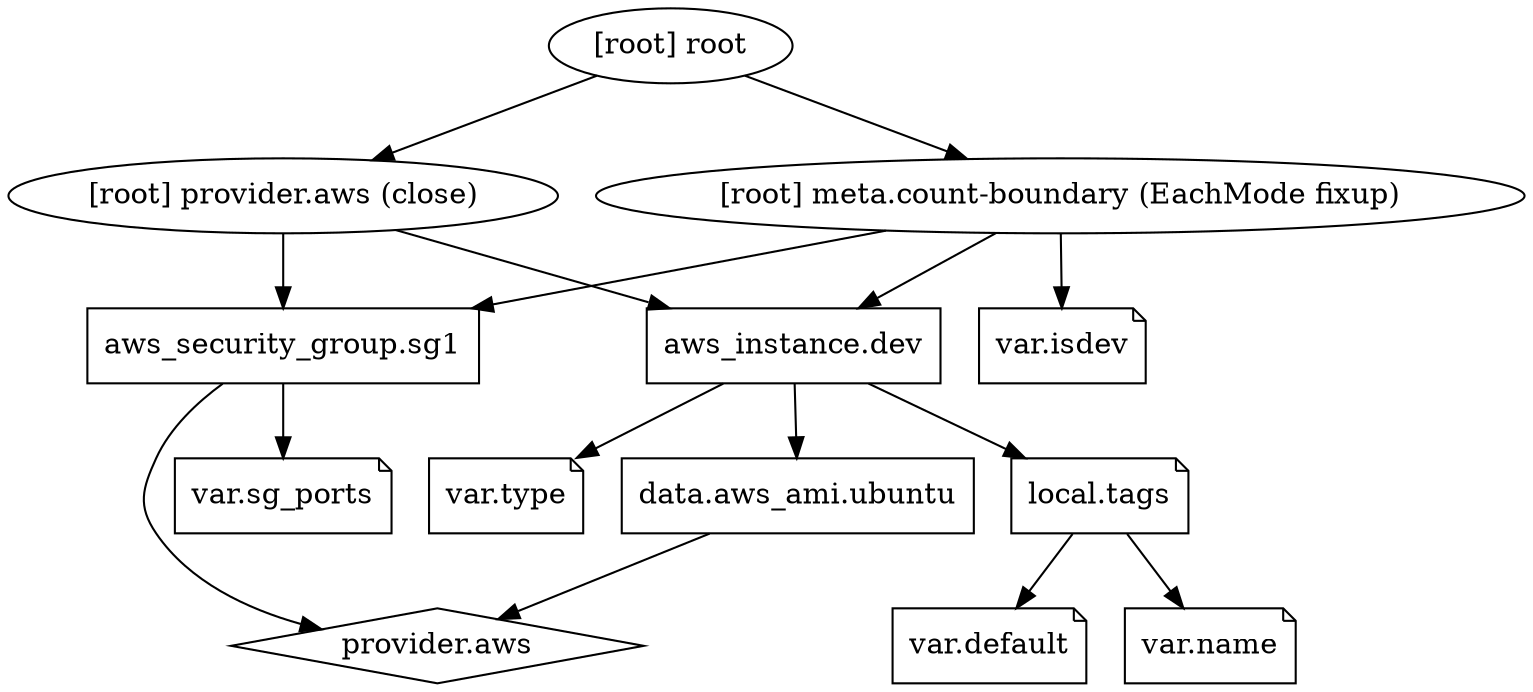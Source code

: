 digraph {
	compound = "true"
	newrank = "true"
	subgraph "root" {
		"[root] aws_instance.dev" [label = "aws_instance.dev", shape = "box"]
		"[root] aws_security_group.sg1" [label = "aws_security_group.sg1", shape = "box"]
		"[root] data.aws_ami.ubuntu" [label = "data.aws_ami.ubuntu", shape = "box"]
		"[root] local.tags" [label = "local.tags", shape = "note"]
		"[root] provider.aws" [label = "provider.aws", shape = "diamond"]
		"[root] var.default" [label = "var.default", shape = "note"]
		"[root] var.isdev" [label = "var.isdev", shape = "note"]
		"[root] var.name" [label = "var.name", shape = "note"]
		"[root] var.sg_ports" [label = "var.sg_ports", shape = "note"]
		"[root] var.type" [label = "var.type", shape = "note"]
		"[root] aws_instance.dev" -> "[root] data.aws_ami.ubuntu"
		"[root] aws_instance.dev" -> "[root] local.tags"
		"[root] aws_instance.dev" -> "[root] var.type"
		"[root] aws_security_group.sg1" -> "[root] provider.aws"
		"[root] aws_security_group.sg1" -> "[root] var.sg_ports"
		"[root] data.aws_ami.ubuntu" -> "[root] provider.aws"
		"[root] local.tags" -> "[root] var.default"
		"[root] local.tags" -> "[root] var.name"
		"[root] meta.count-boundary (EachMode fixup)" -> "[root] aws_instance.dev"
		"[root] meta.count-boundary (EachMode fixup)" -> "[root] aws_security_group.sg1"
		"[root] meta.count-boundary (EachMode fixup)" -> "[root] var.isdev"
		"[root] provider.aws (close)" -> "[root] aws_instance.dev"
		"[root] provider.aws (close)" -> "[root] aws_security_group.sg1"
		"[root] root" -> "[root] meta.count-boundary (EachMode fixup)"
		"[root] root" -> "[root] provider.aws (close)"
	}
}

